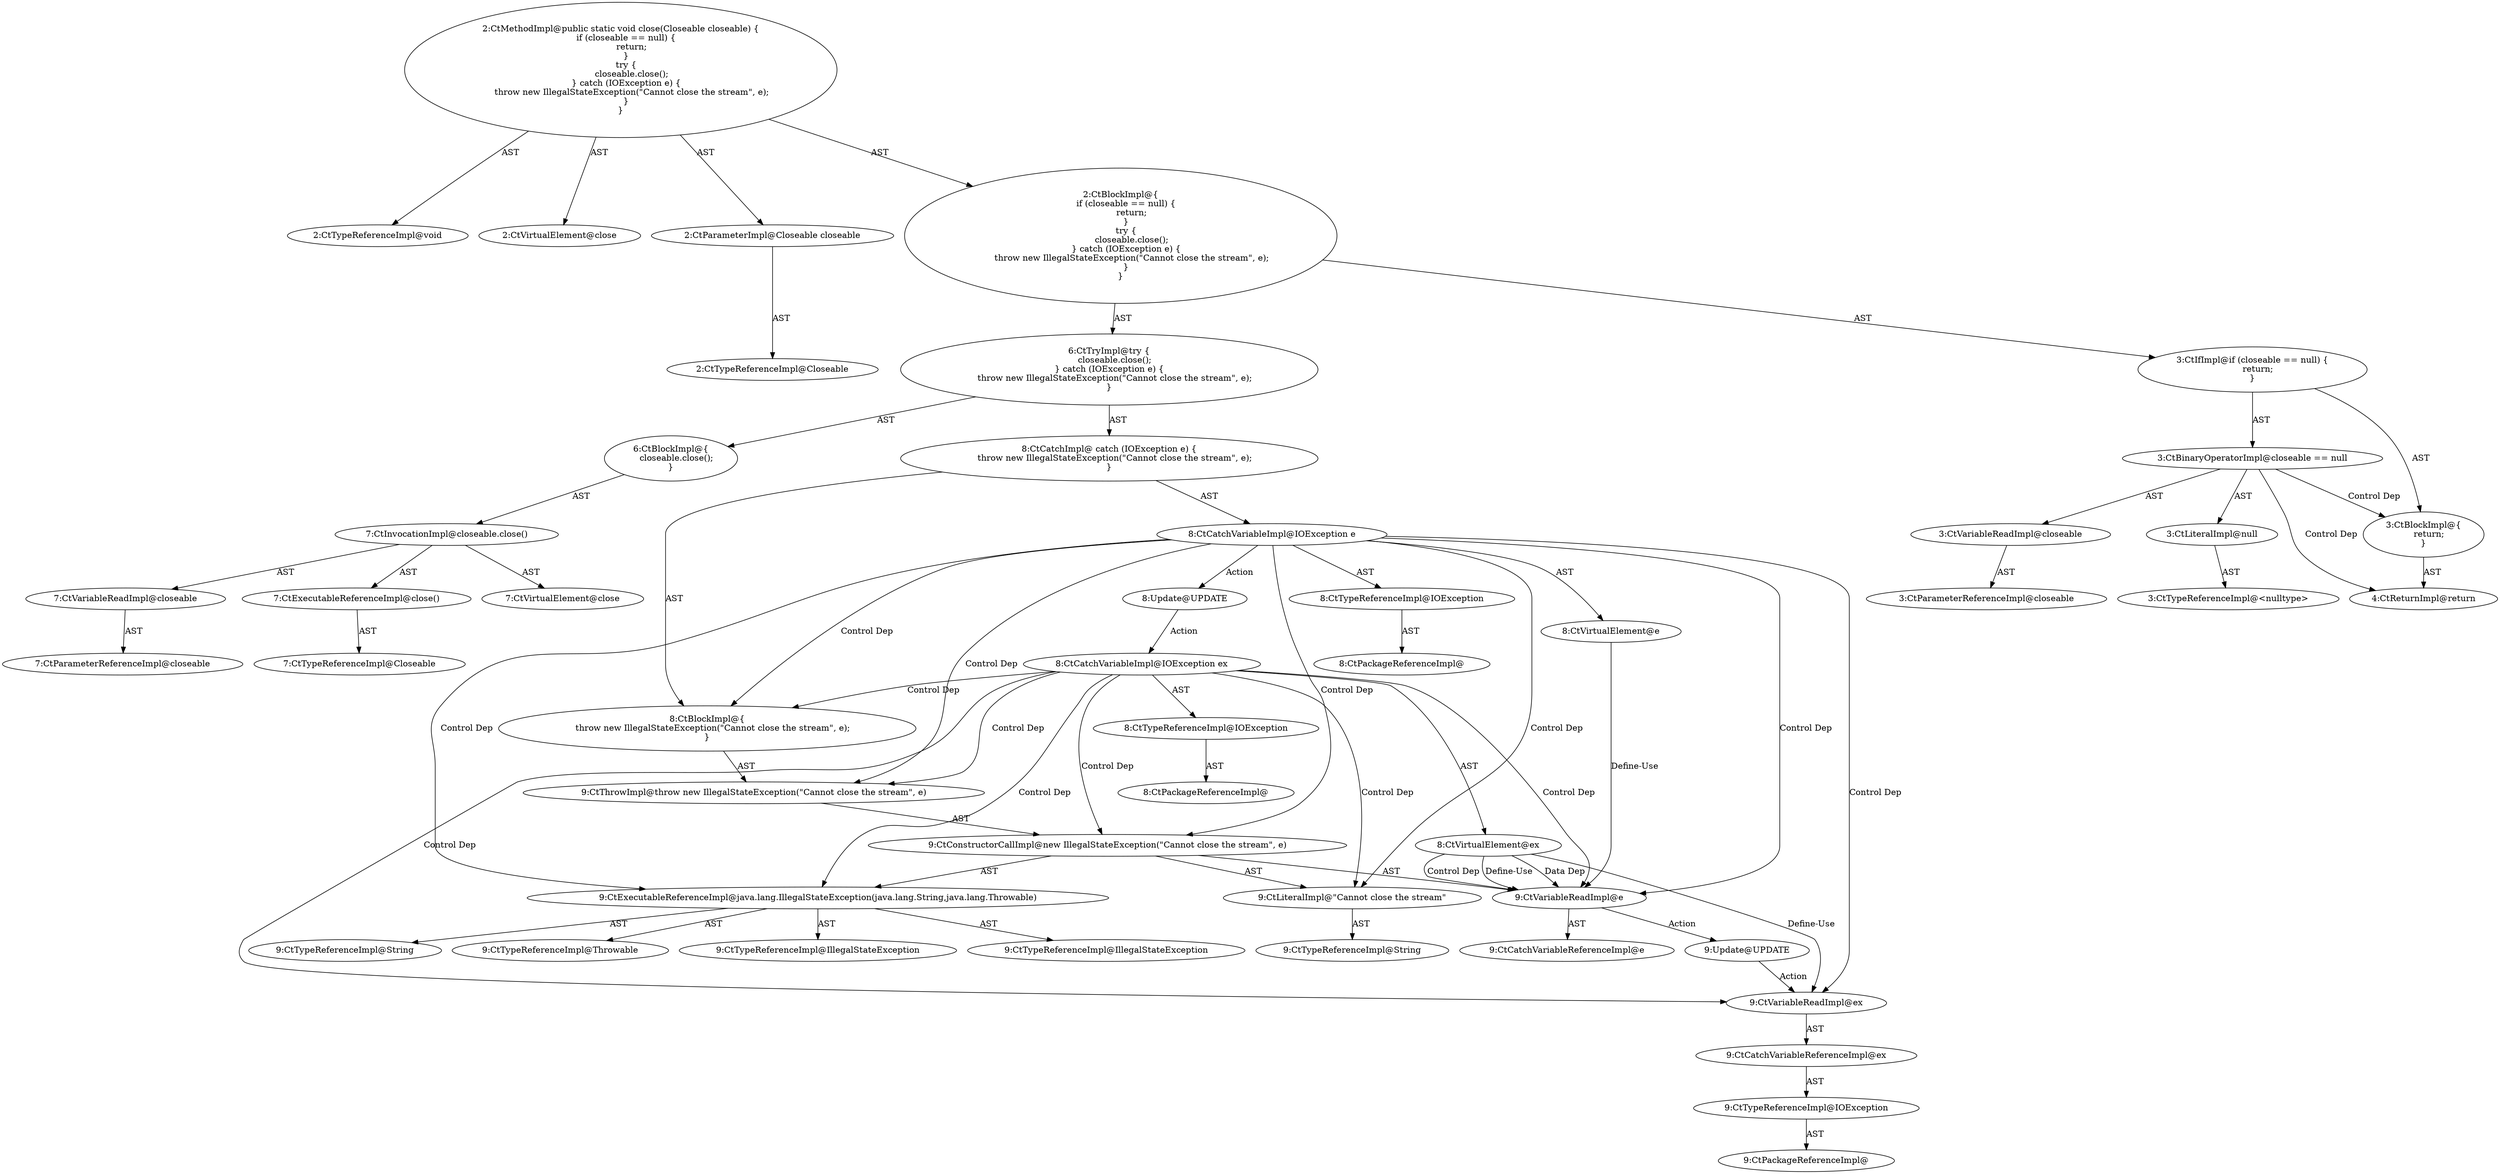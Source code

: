digraph "close#?,Closeable" {
0 [label="2:CtTypeReferenceImpl@void" shape=ellipse]
1 [label="2:CtVirtualElement@close" shape=ellipse]
2 [label="2:CtParameterImpl@Closeable closeable" shape=ellipse]
3 [label="2:CtTypeReferenceImpl@Closeable" shape=ellipse]
4 [label="3:CtVariableReadImpl@closeable" shape=ellipse]
5 [label="3:CtParameterReferenceImpl@closeable" shape=ellipse]
6 [label="3:CtLiteralImpl@null" shape=ellipse]
7 [label="3:CtTypeReferenceImpl@<nulltype>" shape=ellipse]
8 [label="3:CtBinaryOperatorImpl@closeable == null" shape=ellipse]
9 [label="4:CtReturnImpl@return" shape=ellipse]
10 [label="3:CtBlockImpl@\{
    return;
\}" shape=ellipse]
11 [label="3:CtIfImpl@if (closeable == null) \{
    return;
\}" shape=ellipse]
12 [label="7:CtExecutableReferenceImpl@close()" shape=ellipse]
13 [label="7:CtTypeReferenceImpl@Closeable" shape=ellipse]
14 [label="7:CtVirtualElement@close" shape=ellipse]
15 [label="7:CtVariableReadImpl@closeable" shape=ellipse]
16 [label="7:CtParameterReferenceImpl@closeable" shape=ellipse]
17 [label="7:CtInvocationImpl@closeable.close()" shape=ellipse]
18 [label="6:CtBlockImpl@\{
    closeable.close();
\}" shape=ellipse]
19 [label="8:CtVirtualElement@e" shape=ellipse]
20 [label="8:CtTypeReferenceImpl@IOException" shape=ellipse]
21 [label="8:CtPackageReferenceImpl@" shape=ellipse]
22 [label="8:CtCatchVariableImpl@IOException e" shape=ellipse]
23 [label="9:CtExecutableReferenceImpl@java.lang.IllegalStateException(java.lang.String,java.lang.Throwable)" shape=ellipse]
24 [label="9:CtTypeReferenceImpl@IllegalStateException" shape=ellipse]
25 [label="9:CtTypeReferenceImpl@IllegalStateException" shape=ellipse]
26 [label="9:CtTypeReferenceImpl@String" shape=ellipse]
27 [label="9:CtTypeReferenceImpl@Throwable" shape=ellipse]
28 [label="9:CtLiteralImpl@\"Cannot close the stream\"" shape=ellipse]
29 [label="9:CtTypeReferenceImpl@String" shape=ellipse]
30 [label="9:CtVariableReadImpl@e" shape=ellipse]
31 [label="9:CtCatchVariableReferenceImpl@e" shape=ellipse]
32 [label="9:CtConstructorCallImpl@new IllegalStateException(\"Cannot close the stream\", e)" shape=ellipse]
33 [label="9:CtThrowImpl@throw new IllegalStateException(\"Cannot close the stream\", e)" shape=ellipse]
34 [label="8:CtBlockImpl@\{
    throw new IllegalStateException(\"Cannot close the stream\", e);
\}" shape=ellipse]
35 [label="8:CtCatchImpl@ catch (IOException e) \{
    throw new IllegalStateException(\"Cannot close the stream\", e);
\}" shape=ellipse]
36 [label="6:CtTryImpl@try \{
    closeable.close();
\} catch (IOException e) \{
    throw new IllegalStateException(\"Cannot close the stream\", e);
\}" shape=ellipse]
37 [label="2:CtBlockImpl@\{
    if (closeable == null) \{
        return;
    \}
    try \{
        closeable.close();
    \} catch (IOException e) \{
        throw new IllegalStateException(\"Cannot close the stream\", e);
    \}
\}" shape=ellipse]
38 [label="2:CtMethodImpl@public static void close(Closeable closeable) \{
    if (closeable == null) \{
        return;
    \}
    try \{
        closeable.close();
    \} catch (IOException e) \{
        throw new IllegalStateException(\"Cannot close the stream\", e);
    \}
\}" shape=ellipse]
39 [label="8:Update@UPDATE" shape=ellipse]
40 [label="8:CtPackageReferenceImpl@" shape=ellipse]
41 [label="8:CtTypeReferenceImpl@IOException" shape=ellipse]
42 [label="8:CtCatchVariableImpl@IOException ex" shape=ellipse]
43 [label="8:CtVirtualElement@ex" shape=ellipse]
44 [label="9:Update@UPDATE" shape=ellipse]
45 [label="9:CtPackageReferenceImpl@" shape=ellipse]
46 [label="9:CtTypeReferenceImpl@IOException" shape=ellipse]
47 [label="9:CtCatchVariableReferenceImpl@ex" shape=ellipse]
48 [label="9:CtVariableReadImpl@ex" shape=ellipse]
2 -> 3 [label="AST"];
4 -> 5 [label="AST"];
6 -> 7 [label="AST"];
8 -> 4 [label="AST"];
8 -> 6 [label="AST"];
8 -> 10 [label="Control Dep"];
8 -> 9 [label="Control Dep"];
10 -> 9 [label="AST"];
11 -> 8 [label="AST"];
11 -> 10 [label="AST"];
12 -> 13 [label="AST"];
15 -> 16 [label="AST"];
17 -> 14 [label="AST"];
17 -> 15 [label="AST"];
17 -> 12 [label="AST"];
18 -> 17 [label="AST"];
19 -> 30 [label="Define-Use"];
20 -> 21 [label="AST"];
22 -> 19 [label="AST"];
22 -> 20 [label="AST"];
22 -> 34 [label="Control Dep"];
22 -> 33 [label="Control Dep"];
22 -> 32 [label="Control Dep"];
22 -> 23 [label="Control Dep"];
22 -> 28 [label="Control Dep"];
22 -> 30 [label="Control Dep"];
22 -> 39 [label="Action"];
22 -> 48 [label="Control Dep"];
23 -> 24 [label="AST"];
23 -> 25 [label="AST"];
23 -> 26 [label="AST"];
23 -> 27 [label="AST"];
28 -> 29 [label="AST"];
30 -> 31 [label="AST"];
30 -> 44 [label="Action"];
32 -> 23 [label="AST"];
32 -> 28 [label="AST"];
32 -> 30 [label="AST"];
33 -> 32 [label="AST"];
34 -> 33 [label="AST"];
35 -> 22 [label="AST"];
35 -> 34 [label="AST"];
36 -> 18 [label="AST"];
36 -> 35 [label="AST"];
37 -> 11 [label="AST"];
37 -> 36 [label="AST"];
38 -> 1 [label="AST"];
38 -> 0 [label="AST"];
38 -> 2 [label="AST"];
38 -> 37 [label="AST"];
39 -> 42 [label="Action"];
41 -> 40 [label="AST"];
42 -> 43 [label="AST"];
42 -> 41 [label="AST"];
42 -> 48 [label="Control Dep"];
42 -> 34 [label="Control Dep"];
42 -> 33 [label="Control Dep"];
42 -> 32 [label="Control Dep"];
42 -> 23 [label="Control Dep"];
42 -> 28 [label="Control Dep"];
42 -> 30 [label="Control Dep"];
43 -> 48 [label="Define-Use"];
43 -> 30 [label="Define-Use"];
43 -> 30 [label="Data Dep"];
43 -> 30 [label="Control Dep"];
44 -> 48 [label="Action"];
46 -> 45 [label="AST"];
47 -> 46 [label="AST"];
48 -> 47 [label="AST"];
}